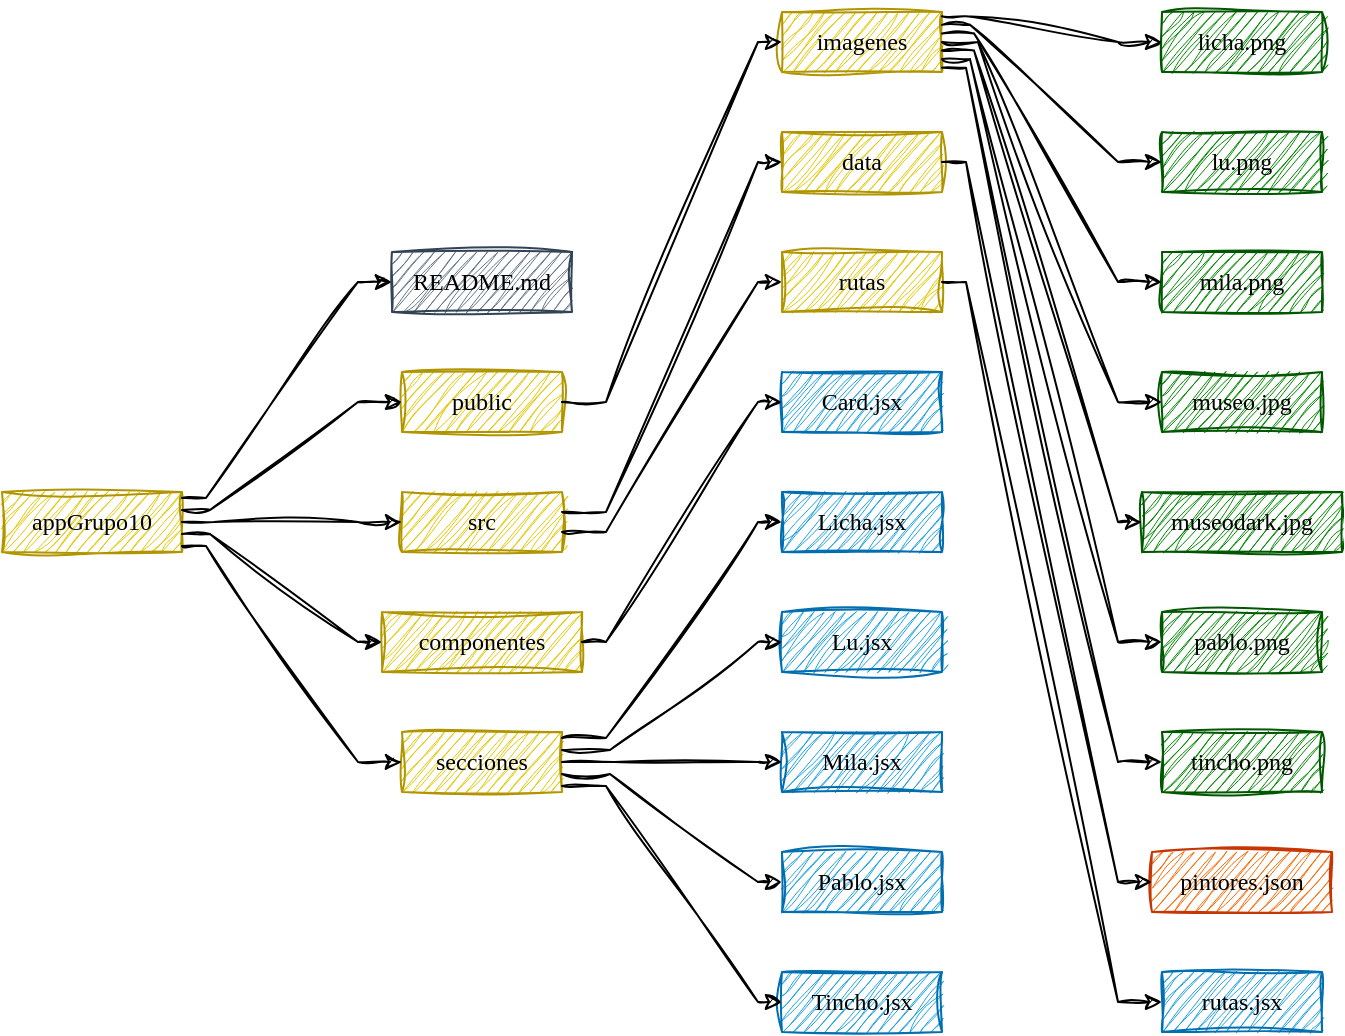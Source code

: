 <mxfile version="28.2.7">
  <diagram name="Página-1" id="8NoE5KFdumD06ehlOyuw">
    <mxGraphModel dx="2760" dy="1776" grid="1" gridSize="10" guides="1" tooltips="1" connect="1" arrows="1" fold="1" page="1" pageScale="1" pageWidth="827" pageHeight="1169" math="0" shadow="0">
      <root>
        <mxCell id="0" />
        <mxCell id="1" parent="0" />
        <mxCell id="i8-q9Q1KR5oTHWAvjwpL-323" value="appGrupo10" style="whiteSpace=wrap;html=1;fillColor=#e3c800;fontColor=#000000;strokeColor=#B09500;sketch=1;curveFitting=1;jiggle=2;rounded=0;glass=0;shadow=0;fontFamily=Comic Sans MS;" vertex="1" parent="1">
          <mxGeometry x="-1100" y="-570" width="90" height="30" as="geometry" />
        </mxCell>
        <mxCell id="i8-q9Q1KR5oTHWAvjwpL-324" value="README.md" style="whiteSpace=wrap;html=1;sketch=1;curveFitting=1;jiggle=2;fontFamily=Comic Sans MS;fillColor=#647687;fontColor=default;strokeColor=#314354;" vertex="1" parent="1">
          <mxGeometry x="-905" y="-690" width="90" height="30" as="geometry" />
        </mxCell>
        <mxCell id="i8-q9Q1KR5oTHWAvjwpL-325" value="" style="noEdgeStyle=1;orthogonal=1;rounded=0;sketch=1;curveFitting=1;jiggle=2;" edge="1" source="i8-q9Q1KR5oTHWAvjwpL-323" target="i8-q9Q1KR5oTHWAvjwpL-324" parent="1">
          <mxGeometry relative="1" as="geometry">
            <Array as="points">
              <mxPoint x="-998" y="-567" />
              <mxPoint x="-922" y="-675" />
            </Array>
          </mxGeometry>
        </mxCell>
        <mxCell id="i8-q9Q1KR5oTHWAvjwpL-326" value="public" style="whiteSpace=wrap;html=1;fillColor=#e3c800;fontColor=#000000;strokeColor=#B09500;sketch=1;curveFitting=1;jiggle=2;fontFamily=Comic Sans MS;" vertex="1" parent="1">
          <mxGeometry x="-900" y="-630" width="80" height="30" as="geometry" />
        </mxCell>
        <mxCell id="i8-q9Q1KR5oTHWAvjwpL-327" value="" style="noEdgeStyle=1;orthogonal=1;rounded=0;sketch=1;curveFitting=1;jiggle=2;" edge="1" source="i8-q9Q1KR5oTHWAvjwpL-323" target="i8-q9Q1KR5oTHWAvjwpL-326" parent="1">
          <mxGeometry relative="1" as="geometry">
            <Array as="points">
              <mxPoint x="-996" y="-561" />
              <mxPoint x="-922" y="-615" />
            </Array>
          </mxGeometry>
        </mxCell>
        <mxCell id="i8-q9Q1KR5oTHWAvjwpL-328" value="src" style="whiteSpace=wrap;html=1;fillColor=#e3c800;fontColor=#000000;strokeColor=#B09500;sketch=1;curveFitting=1;jiggle=2;fontFamily=Comic Sans MS;" vertex="1" parent="1">
          <mxGeometry x="-900" y="-570" width="80" height="30" as="geometry" />
        </mxCell>
        <mxCell id="i8-q9Q1KR5oTHWAvjwpL-329" value="" style="noEdgeStyle=1;orthogonal=1;rounded=0;sketch=1;curveFitting=1;jiggle=2;" edge="1" source="i8-q9Q1KR5oTHWAvjwpL-323" target="i8-q9Q1KR5oTHWAvjwpL-328" parent="1">
          <mxGeometry relative="1" as="geometry">
            <Array as="points">
              <mxPoint x="-994" y="-555" />
              <mxPoint x="-922" y="-555" />
            </Array>
          </mxGeometry>
        </mxCell>
        <mxCell id="i8-q9Q1KR5oTHWAvjwpL-330" value="componentes" style="whiteSpace=wrap;html=1;fillColor=#e3c800;fontColor=#000000;strokeColor=#B09500;sketch=1;curveFitting=1;jiggle=2;fontFamily=Comic Sans MS;" vertex="1" parent="1">
          <mxGeometry x="-910" y="-510" width="100" height="30" as="geometry" />
        </mxCell>
        <mxCell id="i8-q9Q1KR5oTHWAvjwpL-331" value="" style="noEdgeStyle=1;orthogonal=1;rounded=0;sketch=1;curveFitting=1;jiggle=2;" edge="1" source="i8-q9Q1KR5oTHWAvjwpL-323" target="i8-q9Q1KR5oTHWAvjwpL-330" parent="1">
          <mxGeometry relative="1" as="geometry">
            <Array as="points">
              <mxPoint x="-996" y="-549" />
              <mxPoint x="-922" y="-495" />
            </Array>
          </mxGeometry>
        </mxCell>
        <mxCell id="i8-q9Q1KR5oTHWAvjwpL-332" value="secciones" style="whiteSpace=wrap;html=1;fillColor=#e3c800;fontColor=#000000;strokeColor=#B09500;sketch=1;curveFitting=1;jiggle=2;fontFamily=Comic Sans MS;" vertex="1" parent="1">
          <mxGeometry x="-900" y="-450" width="80" height="30" as="geometry" />
        </mxCell>
        <mxCell id="i8-q9Q1KR5oTHWAvjwpL-333" value="" style="noEdgeStyle=1;orthogonal=1;rounded=0;sketch=1;curveFitting=1;jiggle=2;" edge="1" source="i8-q9Q1KR5oTHWAvjwpL-323" target="i8-q9Q1KR5oTHWAvjwpL-332" parent="1">
          <mxGeometry relative="1" as="geometry">
            <Array as="points">
              <mxPoint x="-998" y="-543" />
              <mxPoint x="-922" y="-435" />
            </Array>
          </mxGeometry>
        </mxCell>
        <mxCell id="i8-q9Q1KR5oTHWAvjwpL-334" value="imagenes" style="whiteSpace=wrap;html=1;sketch=1;curveFitting=1;jiggle=2;fontFamily=Comic Sans MS;fillColor=#e3c800;fontColor=#000000;strokeColor=#B09500;" vertex="1" parent="1">
          <mxGeometry x="-710" y="-810" width="80" height="30" as="geometry" />
        </mxCell>
        <mxCell id="i8-q9Q1KR5oTHWAvjwpL-335" value="" style="noEdgeStyle=1;orthogonal=1;rounded=0;sketch=1;curveFitting=1;jiggle=2;fontFamily=Comic Sans MS;" edge="1" source="i8-q9Q1KR5oTHWAvjwpL-326" target="i8-q9Q1KR5oTHWAvjwpL-334" parent="1">
          <mxGeometry relative="1" as="geometry">
            <Array as="points">
              <mxPoint x="-798" y="-615" />
              <mxPoint x="-722" y="-795" />
            </Array>
          </mxGeometry>
        </mxCell>
        <mxCell id="i8-q9Q1KR5oTHWAvjwpL-336" value="licha.png" style="whiteSpace=wrap;html=1;sketch=1;curveFitting=1;jiggle=2;fontFamily=Comic Sans MS;fillColor=#008a00;fontColor=default;strokeColor=#005700;" vertex="1" parent="1">
          <mxGeometry x="-520" y="-810" width="80" height="30" as="geometry" />
        </mxCell>
        <mxCell id="i8-q9Q1KR5oTHWAvjwpL-337" value="" style="noEdgeStyle=1;orthogonal=1;rounded=0;sketch=1;curveFitting=1;jiggle=2;fontFamily=Comic Sans MS;" edge="1" source="i8-q9Q1KR5oTHWAvjwpL-334" target="i8-q9Q1KR5oTHWAvjwpL-336" parent="1">
          <mxGeometry relative="1" as="geometry">
            <Array as="points">
              <mxPoint x="-618" y="-807.857" />
              <mxPoint x="-542" y="-795" />
            </Array>
          </mxGeometry>
        </mxCell>
        <mxCell id="i8-q9Q1KR5oTHWAvjwpL-338" value="lu.png" style="whiteSpace=wrap;html=1;sketch=1;curveFitting=1;jiggle=2;fontFamily=Comic Sans MS;fillColor=#008a00;fontColor=default;strokeColor=#005700;" vertex="1" parent="1">
          <mxGeometry x="-520" y="-750" width="80" height="30" as="geometry" />
        </mxCell>
        <mxCell id="i8-q9Q1KR5oTHWAvjwpL-339" value="" style="noEdgeStyle=1;orthogonal=1;rounded=0;sketch=1;curveFitting=1;jiggle=2;fontFamily=Comic Sans MS;" edge="1" source="i8-q9Q1KR5oTHWAvjwpL-334" target="i8-q9Q1KR5oTHWAvjwpL-338" parent="1">
          <mxGeometry relative="1" as="geometry">
            <Array as="points">
              <mxPoint x="-616" y="-803.571" />
              <mxPoint x="-542" y="-735" />
            </Array>
          </mxGeometry>
        </mxCell>
        <mxCell id="i8-q9Q1KR5oTHWAvjwpL-340" value="mila.png" style="whiteSpace=wrap;html=1;sketch=1;curveFitting=1;jiggle=2;fontFamily=Comic Sans MS;fillColor=#008a00;fontColor=default;strokeColor=#005700;" vertex="1" parent="1">
          <mxGeometry x="-520" y="-690" width="80" height="30" as="geometry" />
        </mxCell>
        <mxCell id="i8-q9Q1KR5oTHWAvjwpL-341" value="" style="noEdgeStyle=1;orthogonal=1;rounded=0;sketch=1;curveFitting=1;jiggle=2;fontFamily=Comic Sans MS;" edge="1" source="i8-q9Q1KR5oTHWAvjwpL-334" target="i8-q9Q1KR5oTHWAvjwpL-340" parent="1">
          <mxGeometry relative="1" as="geometry">
            <Array as="points">
              <mxPoint x="-614" y="-799.286" />
              <mxPoint x="-542" y="-675" />
            </Array>
          </mxGeometry>
        </mxCell>
        <mxCell id="i8-q9Q1KR5oTHWAvjwpL-342" value="museo.jpg" style="whiteSpace=wrap;html=1;sketch=1;curveFitting=1;jiggle=2;fontFamily=Comic Sans MS;fillColor=#008a00;fontColor=default;strokeColor=#005700;" vertex="1" parent="1">
          <mxGeometry x="-520" y="-630" width="80" height="30" as="geometry" />
        </mxCell>
        <mxCell id="i8-q9Q1KR5oTHWAvjwpL-343" value="" style="noEdgeStyle=1;orthogonal=1;rounded=0;sketch=1;curveFitting=1;jiggle=2;fontFamily=Comic Sans MS;" edge="1" source="i8-q9Q1KR5oTHWAvjwpL-334" target="i8-q9Q1KR5oTHWAvjwpL-342" parent="1">
          <mxGeometry relative="1" as="geometry">
            <Array as="points">
              <mxPoint x="-612" y="-795" />
              <mxPoint x="-542" y="-615" />
            </Array>
          </mxGeometry>
        </mxCell>
        <mxCell id="i8-q9Q1KR5oTHWAvjwpL-344" value="museodark.jpg" style="whiteSpace=wrap;html=1;sketch=1;curveFitting=1;jiggle=2;fontFamily=Comic Sans MS;fillColor=#008a00;fontColor=default;strokeColor=#005700;" vertex="1" parent="1">
          <mxGeometry x="-530" y="-570" width="100" height="30" as="geometry" />
        </mxCell>
        <mxCell id="i8-q9Q1KR5oTHWAvjwpL-345" value="" style="noEdgeStyle=1;orthogonal=1;rounded=0;sketch=1;curveFitting=1;jiggle=2;fontFamily=Comic Sans MS;" edge="1" source="i8-q9Q1KR5oTHWAvjwpL-334" target="i8-q9Q1KR5oTHWAvjwpL-344" parent="1">
          <mxGeometry relative="1" as="geometry">
            <Array as="points">
              <mxPoint x="-614" y="-790.714" />
              <mxPoint x="-542" y="-555" />
            </Array>
          </mxGeometry>
        </mxCell>
        <mxCell id="i8-q9Q1KR5oTHWAvjwpL-346" value="pablo.png" style="whiteSpace=wrap;html=1;sketch=1;curveFitting=1;jiggle=2;fontFamily=Comic Sans MS;fillColor=#008a00;fontColor=default;strokeColor=#005700;" vertex="1" parent="1">
          <mxGeometry x="-520" y="-510" width="80" height="30" as="geometry" />
        </mxCell>
        <mxCell id="i8-q9Q1KR5oTHWAvjwpL-347" value="" style="noEdgeStyle=1;orthogonal=1;rounded=0;sketch=1;curveFitting=1;jiggle=2;fontFamily=Comic Sans MS;" edge="1" source="i8-q9Q1KR5oTHWAvjwpL-334" target="i8-q9Q1KR5oTHWAvjwpL-346" parent="1">
          <mxGeometry relative="1" as="geometry">
            <Array as="points">
              <mxPoint x="-616" y="-786.429" />
              <mxPoint x="-542" y="-495" />
            </Array>
          </mxGeometry>
        </mxCell>
        <mxCell id="i8-q9Q1KR5oTHWAvjwpL-348" value="tincho.png" style="whiteSpace=wrap;html=1;sketch=1;curveFitting=1;jiggle=2;fontFamily=Comic Sans MS;fillColor=#008a00;fontColor=default;strokeColor=#005700;" vertex="1" parent="1">
          <mxGeometry x="-520" y="-450" width="80" height="30" as="geometry" />
        </mxCell>
        <mxCell id="i8-q9Q1KR5oTHWAvjwpL-349" value="" style="noEdgeStyle=1;orthogonal=1;rounded=0;sketch=1;curveFitting=1;jiggle=2;fontFamily=Comic Sans MS;" edge="1" source="i8-q9Q1KR5oTHWAvjwpL-334" target="i8-q9Q1KR5oTHWAvjwpL-348" parent="1">
          <mxGeometry relative="1" as="geometry">
            <Array as="points">
              <mxPoint x="-618" y="-782.143" />
              <mxPoint x="-542" y="-435" />
            </Array>
          </mxGeometry>
        </mxCell>
        <mxCell id="i8-q9Q1KR5oTHWAvjwpL-350" value="data" style="whiteSpace=wrap;html=1;sketch=1;curveFitting=1;jiggle=2;fontFamily=Comic Sans MS;fillColor=#e3c800;fontColor=#000000;strokeColor=#B09500;" vertex="1" parent="1">
          <mxGeometry x="-710" y="-750" width="80" height="30" as="geometry" />
        </mxCell>
        <mxCell id="i8-q9Q1KR5oTHWAvjwpL-351" value="" style="noEdgeStyle=1;orthogonal=1;rounded=0;sketch=1;curveFitting=1;jiggle=2;fontFamily=Comic Sans MS;" edge="1" source="i8-q9Q1KR5oTHWAvjwpL-328" target="i8-q9Q1KR5oTHWAvjwpL-350" parent="1">
          <mxGeometry relative="1" as="geometry">
            <Array as="points">
              <mxPoint x="-798" y="-560" />
              <mxPoint x="-722" y="-735" />
            </Array>
          </mxGeometry>
        </mxCell>
        <mxCell id="i8-q9Q1KR5oTHWAvjwpL-352" value="rutas" style="whiteSpace=wrap;html=1;sketch=1;curveFitting=1;jiggle=2;fontFamily=Comic Sans MS;fillColor=#e3c800;fontColor=#000000;strokeColor=#B09500;" vertex="1" parent="1">
          <mxGeometry x="-710" y="-690" width="80" height="30" as="geometry" />
        </mxCell>
        <mxCell id="i8-q9Q1KR5oTHWAvjwpL-353" value="" style="noEdgeStyle=1;orthogonal=1;rounded=0;sketch=1;curveFitting=1;jiggle=2;fontFamily=Comic Sans MS;" edge="1" source="i8-q9Q1KR5oTHWAvjwpL-328" target="i8-q9Q1KR5oTHWAvjwpL-352" parent="1">
          <mxGeometry relative="1" as="geometry">
            <Array as="points">
              <mxPoint x="-798" y="-550" />
              <mxPoint x="-722" y="-675" />
            </Array>
          </mxGeometry>
        </mxCell>
        <mxCell id="i8-q9Q1KR5oTHWAvjwpL-354" value="pintores.json" style="whiteSpace=wrap;html=1;sketch=1;curveFitting=1;jiggle=2;fontFamily=Comic Sans MS;fillColor=#fa6800;fontColor=#000000;strokeColor=#C73500;" vertex="1" parent="1">
          <mxGeometry x="-525" y="-390" width="90" height="30" as="geometry" />
        </mxCell>
        <mxCell id="i8-q9Q1KR5oTHWAvjwpL-355" value="" style="noEdgeStyle=1;orthogonal=1;rounded=0;sketch=1;curveFitting=1;jiggle=2;fontFamily=Comic Sans MS;" edge="1" source="i8-q9Q1KR5oTHWAvjwpL-350" target="i8-q9Q1KR5oTHWAvjwpL-354" parent="1">
          <mxGeometry relative="1" as="geometry">
            <Array as="points">
              <mxPoint x="-618" y="-735" />
              <mxPoint x="-542" y="-375" />
            </Array>
          </mxGeometry>
        </mxCell>
        <mxCell id="i8-q9Q1KR5oTHWAvjwpL-356" value="rutas.jsx" style="whiteSpace=wrap;html=1;sketch=1;curveFitting=1;jiggle=2;fontFamily=Comic Sans MS;fillColor=#1ba1e2;fontColor=default;strokeColor=#006EAF;" vertex="1" parent="1">
          <mxGeometry x="-520" y="-330" width="80" height="30" as="geometry" />
        </mxCell>
        <mxCell id="i8-q9Q1KR5oTHWAvjwpL-357" value="" style="noEdgeStyle=1;orthogonal=1;rounded=0;sketch=1;curveFitting=1;jiggle=2;fontFamily=Comic Sans MS;" edge="1" source="i8-q9Q1KR5oTHWAvjwpL-352" target="i8-q9Q1KR5oTHWAvjwpL-356" parent="1">
          <mxGeometry relative="1" as="geometry">
            <Array as="points">
              <mxPoint x="-618" y="-675" />
              <mxPoint x="-542" y="-315" />
            </Array>
          </mxGeometry>
        </mxCell>
        <mxCell id="i8-q9Q1KR5oTHWAvjwpL-358" value="Card.jsx" style="whiteSpace=wrap;html=1;sketch=1;curveFitting=1;jiggle=2;fontFamily=Comic Sans MS;fillColor=#1ba1e2;fontColor=default;strokeColor=#006EAF;" vertex="1" parent="1">
          <mxGeometry x="-710" y="-630" width="80" height="30" as="geometry" />
        </mxCell>
        <mxCell id="i8-q9Q1KR5oTHWAvjwpL-359" value="" style="noEdgeStyle=1;orthogonal=1;rounded=0;sketch=1;curveFitting=1;jiggle=2;fontFamily=Comic Sans MS;" edge="1" source="i8-q9Q1KR5oTHWAvjwpL-330" target="i8-q9Q1KR5oTHWAvjwpL-358" parent="1">
          <mxGeometry relative="1" as="geometry">
            <Array as="points">
              <mxPoint x="-798" y="-495" />
              <mxPoint x="-722" y="-615" />
            </Array>
          </mxGeometry>
        </mxCell>
        <mxCell id="i8-q9Q1KR5oTHWAvjwpL-360" value="Licha.jsx" style="whiteSpace=wrap;html=1;sketch=1;curveFitting=1;jiggle=2;fontFamily=Comic Sans MS;fillColor=#1ba1e2;fontColor=default;strokeColor=#006EAF;" vertex="1" parent="1">
          <mxGeometry x="-710" y="-570" width="80" height="30" as="geometry" />
        </mxCell>
        <mxCell id="i8-q9Q1KR5oTHWAvjwpL-361" value="" style="noEdgeStyle=1;orthogonal=1;rounded=0;sketch=1;curveFitting=1;jiggle=2;fontFamily=Comic Sans MS;" edge="1" source="i8-q9Q1KR5oTHWAvjwpL-332" target="i8-q9Q1KR5oTHWAvjwpL-360" parent="1">
          <mxGeometry relative="1" as="geometry">
            <Array as="points">
              <mxPoint x="-798" y="-447" />
              <mxPoint x="-722" y="-555" />
            </Array>
          </mxGeometry>
        </mxCell>
        <mxCell id="i8-q9Q1KR5oTHWAvjwpL-362" value="Lu.jsx" style="whiteSpace=wrap;html=1;sketch=1;curveFitting=1;jiggle=2;fontFamily=Comic Sans MS;fillColor=#1ba1e2;fontColor=default;strokeColor=#006EAF;" vertex="1" parent="1">
          <mxGeometry x="-710" y="-510" width="80" height="30" as="geometry" />
        </mxCell>
        <mxCell id="i8-q9Q1KR5oTHWAvjwpL-363" value="" style="noEdgeStyle=1;orthogonal=1;rounded=0;sketch=1;curveFitting=1;jiggle=2;fontFamily=Comic Sans MS;" edge="1" source="i8-q9Q1KR5oTHWAvjwpL-332" target="i8-q9Q1KR5oTHWAvjwpL-362" parent="1">
          <mxGeometry relative="1" as="geometry">
            <Array as="points">
              <mxPoint x="-796" y="-441" />
              <mxPoint x="-722" y="-495" />
            </Array>
          </mxGeometry>
        </mxCell>
        <mxCell id="i8-q9Q1KR5oTHWAvjwpL-364" value="Mila.jsx" style="whiteSpace=wrap;html=1;sketch=1;curveFitting=1;jiggle=2;fontFamily=Comic Sans MS;fillColor=#1ba1e2;fontColor=default;strokeColor=#006EAF;" vertex="1" parent="1">
          <mxGeometry x="-710" y="-450" width="80" height="30" as="geometry" />
        </mxCell>
        <mxCell id="i8-q9Q1KR5oTHWAvjwpL-365" value="" style="noEdgeStyle=1;orthogonal=1;rounded=0;sketch=1;curveFitting=1;jiggle=2;fontFamily=Comic Sans MS;" edge="1" source="i8-q9Q1KR5oTHWAvjwpL-332" target="i8-q9Q1KR5oTHWAvjwpL-364" parent="1">
          <mxGeometry relative="1" as="geometry">
            <Array as="points">
              <mxPoint x="-794" y="-435" />
              <mxPoint x="-722" y="-435" />
            </Array>
          </mxGeometry>
        </mxCell>
        <mxCell id="i8-q9Q1KR5oTHWAvjwpL-366" value="Pablo.jsx" style="whiteSpace=wrap;html=1;sketch=1;curveFitting=1;jiggle=2;fontFamily=Comic Sans MS;fillColor=#1ba1e2;fontColor=default;strokeColor=#006EAF;" vertex="1" parent="1">
          <mxGeometry x="-710" y="-390" width="80" height="30" as="geometry" />
        </mxCell>
        <mxCell id="i8-q9Q1KR5oTHWAvjwpL-367" value="" style="noEdgeStyle=1;orthogonal=1;rounded=0;sketch=1;curveFitting=1;jiggle=2;fontFamily=Comic Sans MS;" edge="1" source="i8-q9Q1KR5oTHWAvjwpL-332" target="i8-q9Q1KR5oTHWAvjwpL-366" parent="1">
          <mxGeometry relative="1" as="geometry">
            <Array as="points">
              <mxPoint x="-796" y="-429" />
              <mxPoint x="-722" y="-375" />
            </Array>
          </mxGeometry>
        </mxCell>
        <mxCell id="i8-q9Q1KR5oTHWAvjwpL-368" value="Tincho.jsx" style="whiteSpace=wrap;html=1;sketch=1;curveFitting=1;jiggle=2;fontFamily=Comic Sans MS;fillColor=#1ba1e2;fontColor=default;strokeColor=#006EAF;" vertex="1" parent="1">
          <mxGeometry x="-710" y="-330" width="80" height="30" as="geometry" />
        </mxCell>
        <mxCell id="i8-q9Q1KR5oTHWAvjwpL-369" value="" style="noEdgeStyle=1;orthogonal=1;rounded=0;sketch=1;curveFitting=1;jiggle=2;fontFamily=Comic Sans MS;" edge="1" source="i8-q9Q1KR5oTHWAvjwpL-332" target="i8-q9Q1KR5oTHWAvjwpL-368" parent="1">
          <mxGeometry relative="1" as="geometry">
            <Array as="points">
              <mxPoint x="-798" y="-423" />
              <mxPoint x="-722" y="-315" />
            </Array>
          </mxGeometry>
        </mxCell>
      </root>
    </mxGraphModel>
  </diagram>
</mxfile>
